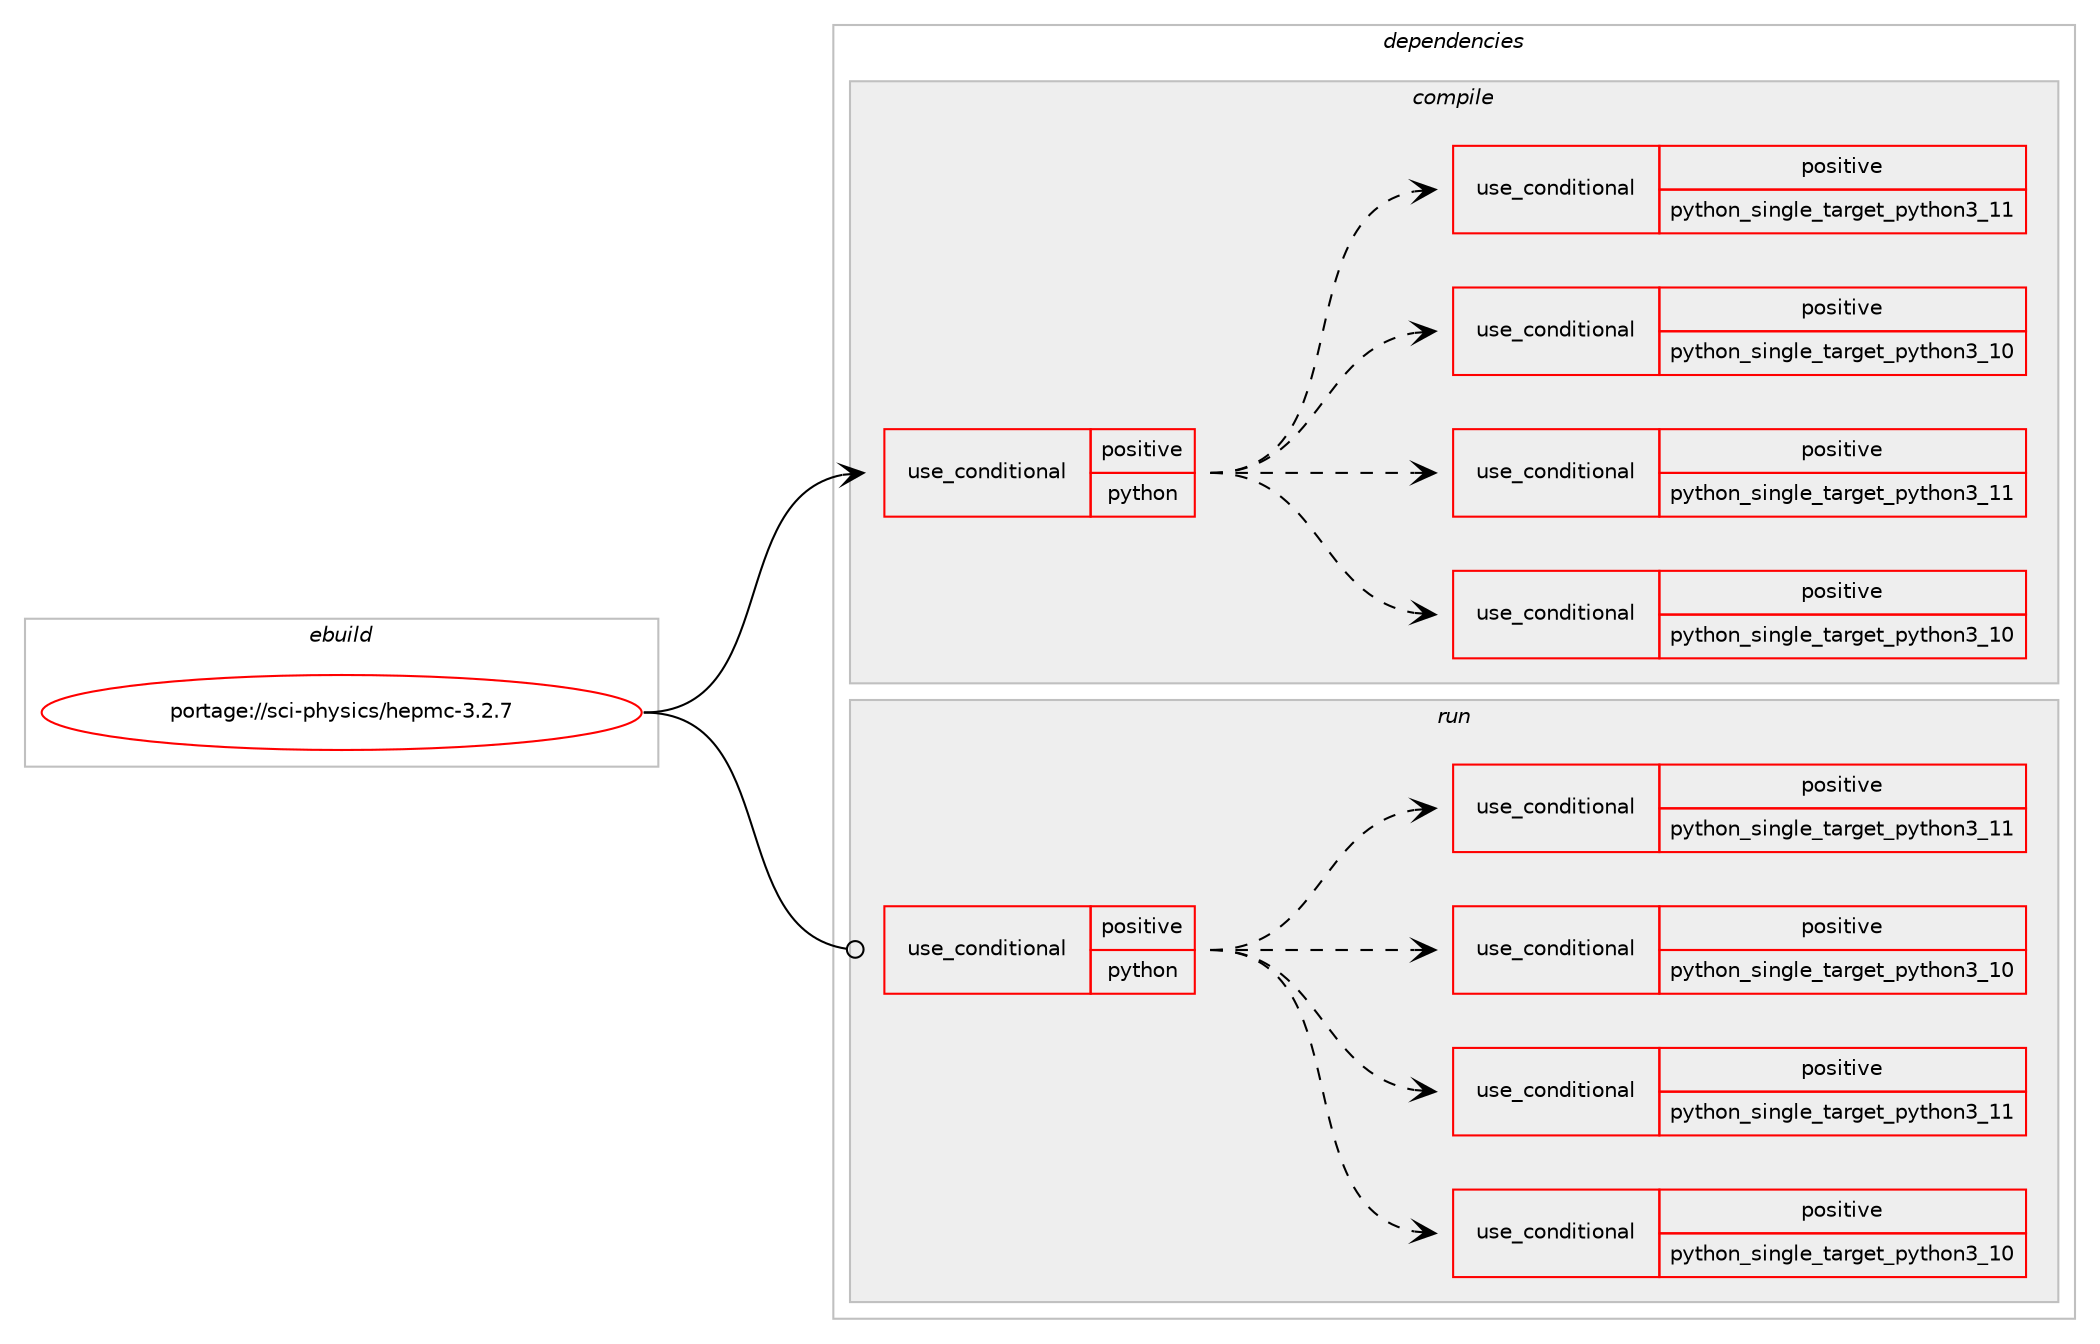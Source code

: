 digraph prolog {

# *************
# Graph options
# *************

newrank=true;
concentrate=true;
compound=true;
graph [rankdir=LR,fontname=Helvetica,fontsize=10,ranksep=1.5];#, ranksep=2.5, nodesep=0.2];
edge  [arrowhead=vee];
node  [fontname=Helvetica,fontsize=10];

# **********
# The ebuild
# **********

subgraph cluster_leftcol {
color=gray;
rank=same;
label=<<i>ebuild</i>>;
id [label="portage://sci-physics/hepmc-3.2.7", color=red, width=4, href="../sci-physics/hepmc-3.2.7.svg"];
}

# ****************
# The dependencies
# ****************

subgraph cluster_midcol {
color=gray;
label=<<i>dependencies</i>>;
subgraph cluster_compile {
fillcolor="#eeeeee";
style=filled;
label=<<i>compile</i>>;
subgraph cond8974 {
dependency12500 [label=<<TABLE BORDER="0" CELLBORDER="1" CELLSPACING="0" CELLPADDING="4"><TR><TD ROWSPAN="3" CELLPADDING="10">use_conditional</TD></TR><TR><TD>positive</TD></TR><TR><TD>python</TD></TR></TABLE>>, shape=none, color=red];
subgraph cond8975 {
dependency12501 [label=<<TABLE BORDER="0" CELLBORDER="1" CELLSPACING="0" CELLPADDING="4"><TR><TD ROWSPAN="3" CELLPADDING="10">use_conditional</TD></TR><TR><TD>positive</TD></TR><TR><TD>python_single_target_python3_10</TD></TR></TABLE>>, shape=none, color=red];
# *** BEGIN UNKNOWN DEPENDENCY TYPE (TODO) ***
# dependency12501 -> package_dependency(portage://sci-physics/hepmc-3.2.7,install,no,dev-lang,python,none,[,,],[slot(3.10)],[])
# *** END UNKNOWN DEPENDENCY TYPE (TODO) ***

}
dependency12500:e -> dependency12501:w [weight=20,style="dashed",arrowhead="vee"];
subgraph cond8976 {
dependency12502 [label=<<TABLE BORDER="0" CELLBORDER="1" CELLSPACING="0" CELLPADDING="4"><TR><TD ROWSPAN="3" CELLPADDING="10">use_conditional</TD></TR><TR><TD>positive</TD></TR><TR><TD>python_single_target_python3_11</TD></TR></TABLE>>, shape=none, color=red];
# *** BEGIN UNKNOWN DEPENDENCY TYPE (TODO) ***
# dependency12502 -> package_dependency(portage://sci-physics/hepmc-3.2.7,install,no,dev-lang,python,none,[,,],[slot(3.11)],[])
# *** END UNKNOWN DEPENDENCY TYPE (TODO) ***

}
dependency12500:e -> dependency12502:w [weight=20,style="dashed",arrowhead="vee"];
subgraph cond8977 {
dependency12503 [label=<<TABLE BORDER="0" CELLBORDER="1" CELLSPACING="0" CELLPADDING="4"><TR><TD ROWSPAN="3" CELLPADDING="10">use_conditional</TD></TR><TR><TD>positive</TD></TR><TR><TD>python_single_target_python3_10</TD></TR></TABLE>>, shape=none, color=red];
# *** BEGIN UNKNOWN DEPENDENCY TYPE (TODO) ***
# dependency12503 -> package_dependency(portage://sci-physics/hepmc-3.2.7,install,no,dev-python,numpy,none,[,,],[],[use(enable(python_targets_python3_10),negative)])
# *** END UNKNOWN DEPENDENCY TYPE (TODO) ***

}
dependency12500:e -> dependency12503:w [weight=20,style="dashed",arrowhead="vee"];
subgraph cond8978 {
dependency12504 [label=<<TABLE BORDER="0" CELLBORDER="1" CELLSPACING="0" CELLPADDING="4"><TR><TD ROWSPAN="3" CELLPADDING="10">use_conditional</TD></TR><TR><TD>positive</TD></TR><TR><TD>python_single_target_python3_11</TD></TR></TABLE>>, shape=none, color=red];
# *** BEGIN UNKNOWN DEPENDENCY TYPE (TODO) ***
# dependency12504 -> package_dependency(portage://sci-physics/hepmc-3.2.7,install,no,dev-python,numpy,none,[,,],[],[use(enable(python_targets_python3_11),negative)])
# *** END UNKNOWN DEPENDENCY TYPE (TODO) ***

}
dependency12500:e -> dependency12504:w [weight=20,style="dashed",arrowhead="vee"];
}
id:e -> dependency12500:w [weight=20,style="solid",arrowhead="vee"];
# *** BEGIN UNKNOWN DEPENDENCY TYPE (TODO) ***
# id -> package_dependency(portage://sci-physics/hepmc-3.2.7,install,no,virtual,fortran,none,[,,],[],[])
# *** END UNKNOWN DEPENDENCY TYPE (TODO) ***

}
subgraph cluster_compileandrun {
fillcolor="#eeeeee";
style=filled;
label=<<i>compile and run</i>>;
}
subgraph cluster_run {
fillcolor="#eeeeee";
style=filled;
label=<<i>run</i>>;
subgraph cond8979 {
dependency12505 [label=<<TABLE BORDER="0" CELLBORDER="1" CELLSPACING="0" CELLPADDING="4"><TR><TD ROWSPAN="3" CELLPADDING="10">use_conditional</TD></TR><TR><TD>positive</TD></TR><TR><TD>python</TD></TR></TABLE>>, shape=none, color=red];
subgraph cond8980 {
dependency12506 [label=<<TABLE BORDER="0" CELLBORDER="1" CELLSPACING="0" CELLPADDING="4"><TR><TD ROWSPAN="3" CELLPADDING="10">use_conditional</TD></TR><TR><TD>positive</TD></TR><TR><TD>python_single_target_python3_10</TD></TR></TABLE>>, shape=none, color=red];
# *** BEGIN UNKNOWN DEPENDENCY TYPE (TODO) ***
# dependency12506 -> package_dependency(portage://sci-physics/hepmc-3.2.7,run,no,dev-lang,python,none,[,,],[slot(3.10)],[])
# *** END UNKNOWN DEPENDENCY TYPE (TODO) ***

}
dependency12505:e -> dependency12506:w [weight=20,style="dashed",arrowhead="vee"];
subgraph cond8981 {
dependency12507 [label=<<TABLE BORDER="0" CELLBORDER="1" CELLSPACING="0" CELLPADDING="4"><TR><TD ROWSPAN="3" CELLPADDING="10">use_conditional</TD></TR><TR><TD>positive</TD></TR><TR><TD>python_single_target_python3_11</TD></TR></TABLE>>, shape=none, color=red];
# *** BEGIN UNKNOWN DEPENDENCY TYPE (TODO) ***
# dependency12507 -> package_dependency(portage://sci-physics/hepmc-3.2.7,run,no,dev-lang,python,none,[,,],[slot(3.11)],[])
# *** END UNKNOWN DEPENDENCY TYPE (TODO) ***

}
dependency12505:e -> dependency12507:w [weight=20,style="dashed",arrowhead="vee"];
subgraph cond8982 {
dependency12508 [label=<<TABLE BORDER="0" CELLBORDER="1" CELLSPACING="0" CELLPADDING="4"><TR><TD ROWSPAN="3" CELLPADDING="10">use_conditional</TD></TR><TR><TD>positive</TD></TR><TR><TD>python_single_target_python3_10</TD></TR></TABLE>>, shape=none, color=red];
# *** BEGIN UNKNOWN DEPENDENCY TYPE (TODO) ***
# dependency12508 -> package_dependency(portage://sci-physics/hepmc-3.2.7,run,no,dev-python,numpy,none,[,,],[],[use(enable(python_targets_python3_10),negative)])
# *** END UNKNOWN DEPENDENCY TYPE (TODO) ***

}
dependency12505:e -> dependency12508:w [weight=20,style="dashed",arrowhead="vee"];
subgraph cond8983 {
dependency12509 [label=<<TABLE BORDER="0" CELLBORDER="1" CELLSPACING="0" CELLPADDING="4"><TR><TD ROWSPAN="3" CELLPADDING="10">use_conditional</TD></TR><TR><TD>positive</TD></TR><TR><TD>python_single_target_python3_11</TD></TR></TABLE>>, shape=none, color=red];
# *** BEGIN UNKNOWN DEPENDENCY TYPE (TODO) ***
# dependency12509 -> package_dependency(portage://sci-physics/hepmc-3.2.7,run,no,dev-python,numpy,none,[,,],[],[use(enable(python_targets_python3_11),negative)])
# *** END UNKNOWN DEPENDENCY TYPE (TODO) ***

}
dependency12505:e -> dependency12509:w [weight=20,style="dashed",arrowhead="vee"];
}
id:e -> dependency12505:w [weight=20,style="solid",arrowhead="odot"];
# *** BEGIN UNKNOWN DEPENDENCY TYPE (TODO) ***
# id -> package_dependency(portage://sci-physics/hepmc-3.2.7,run,no,virtual,fortran,none,[,,],[],[])
# *** END UNKNOWN DEPENDENCY TYPE (TODO) ***

}
}

# **************
# The candidates
# **************

subgraph cluster_choices {
rank=same;
color=gray;
label=<<i>candidates</i>>;

}

}
